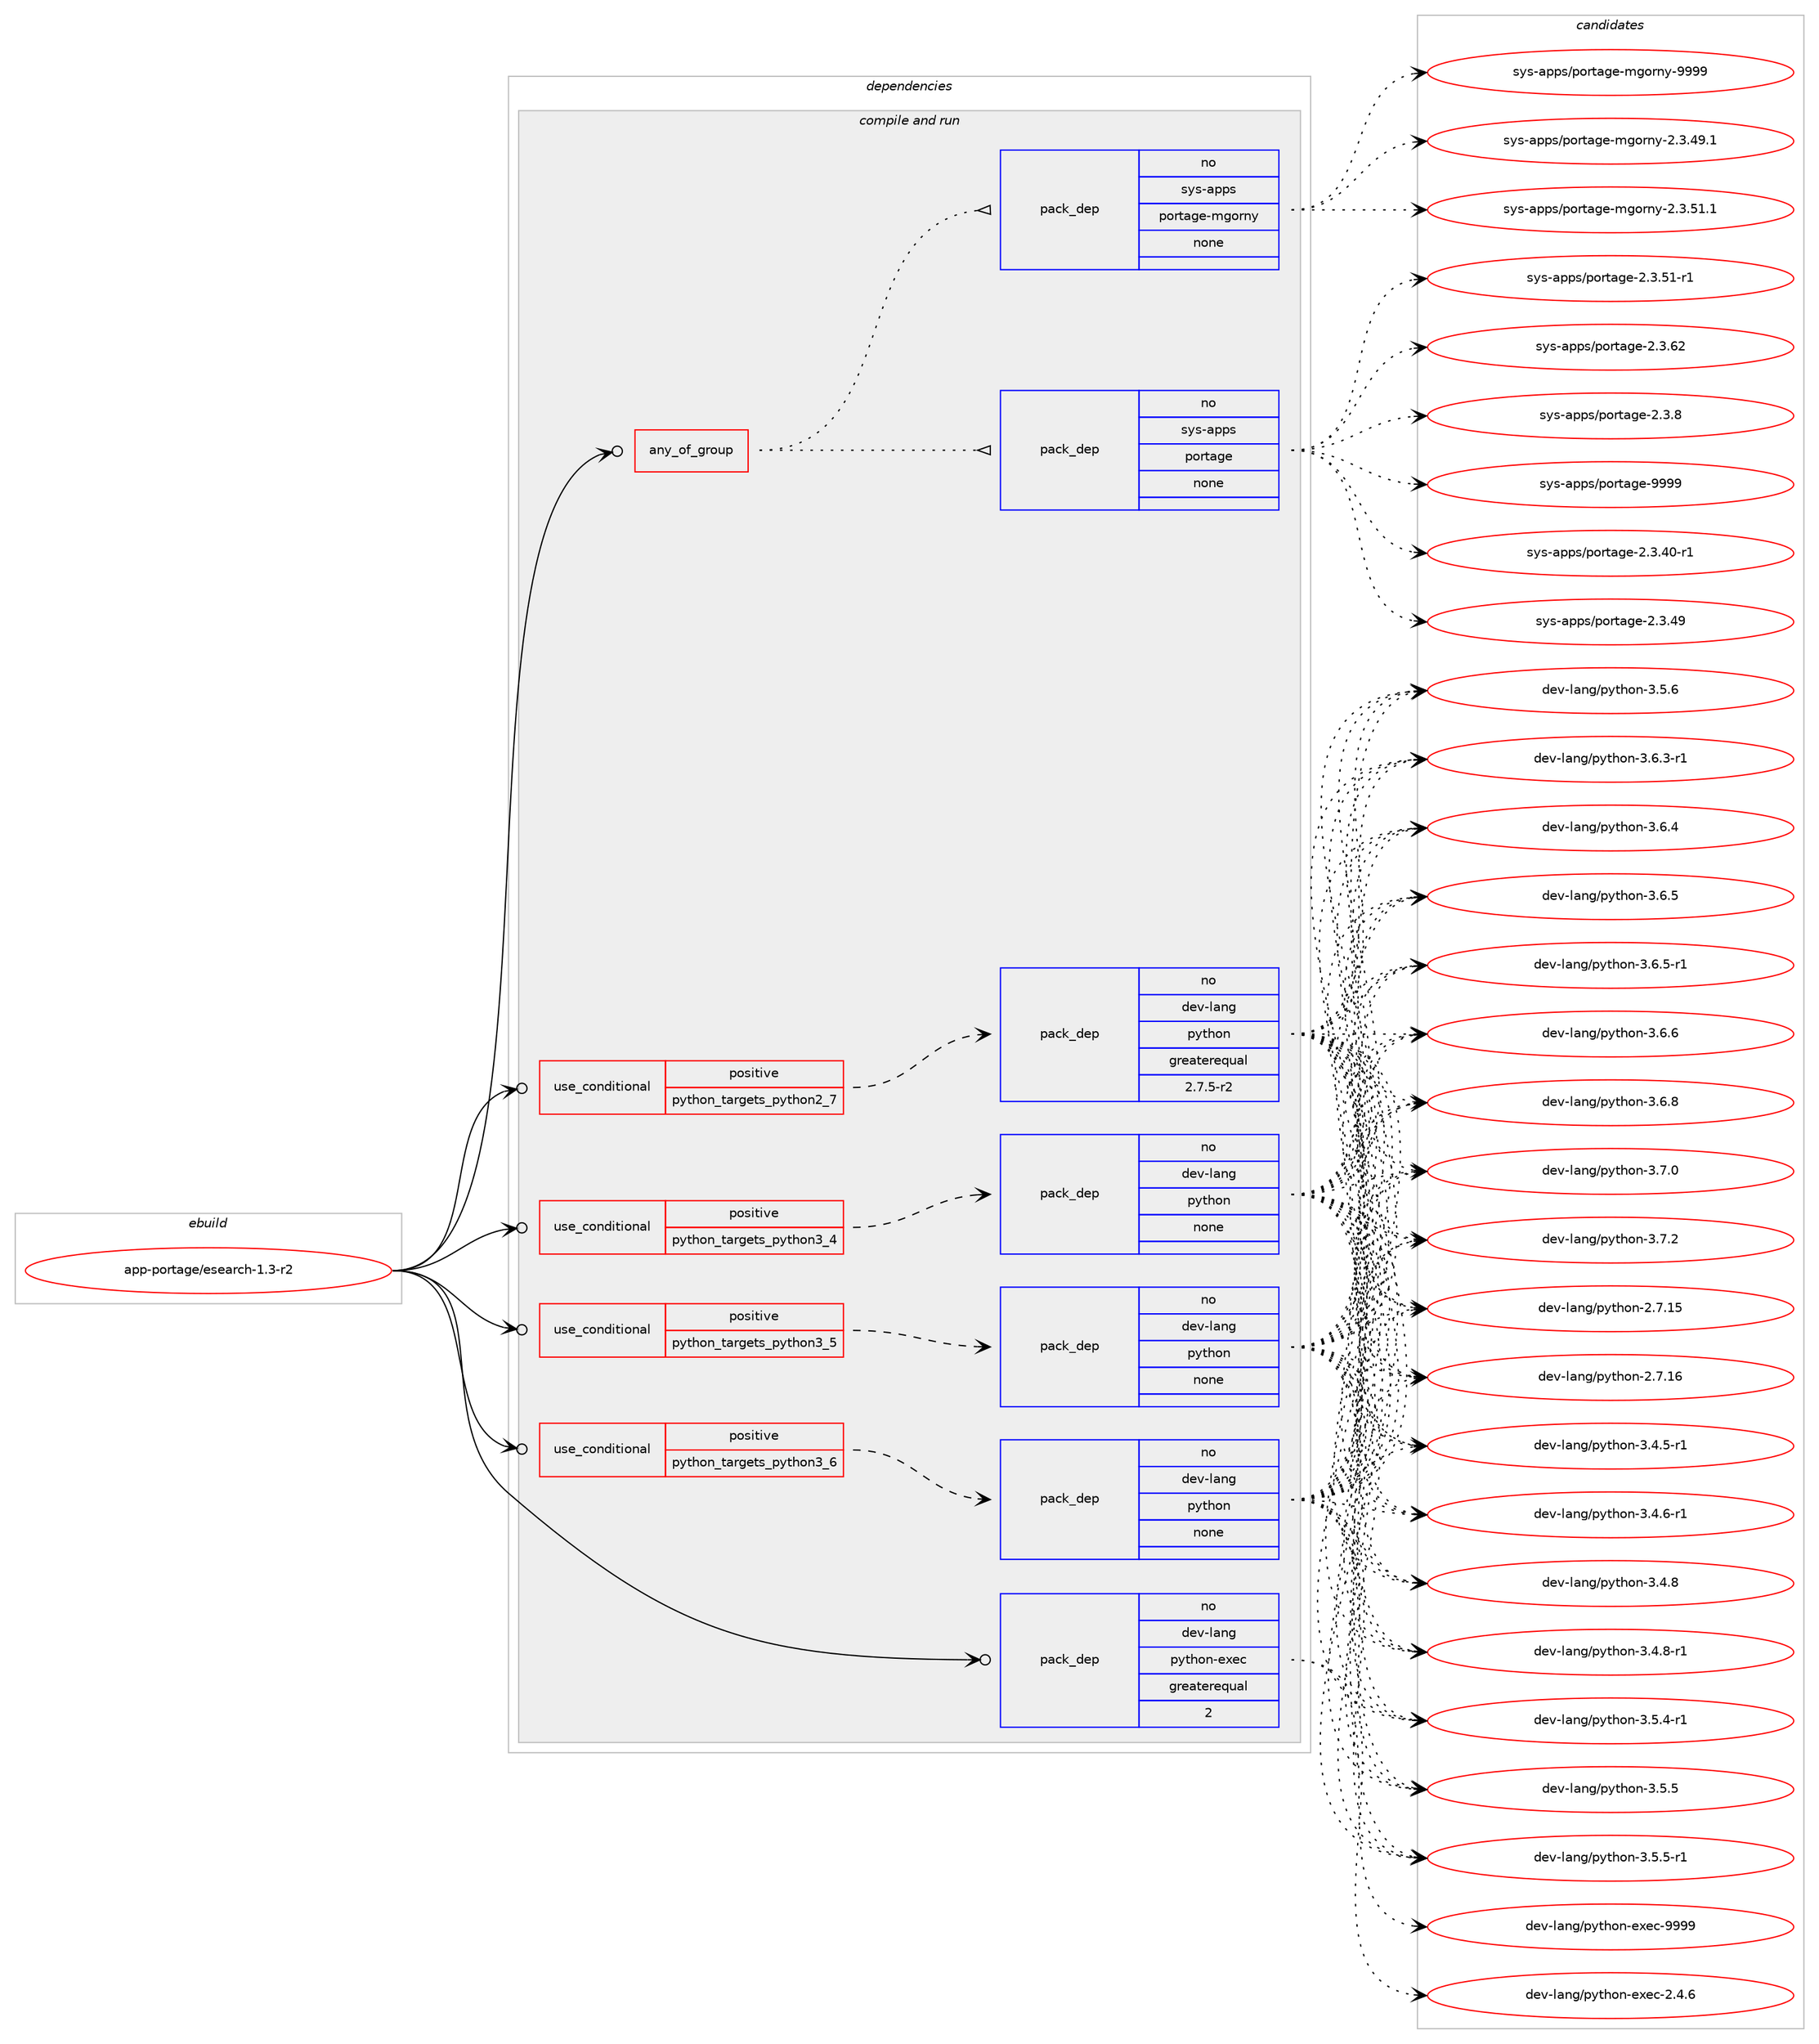 digraph prolog {

# *************
# Graph options
# *************

newrank=true;
concentrate=true;
compound=true;
graph [rankdir=LR,fontname=Helvetica,fontsize=10,ranksep=1.5];#, ranksep=2.5, nodesep=0.2];
edge  [arrowhead=vee];
node  [fontname=Helvetica,fontsize=10];

# **********
# The ebuild
# **********

subgraph cluster_leftcol {
color=gray;
rank=same;
label=<<i>ebuild</i>>;
id [label="app-portage/esearch-1.3-r2", color=red, width=4, href="../app-portage/esearch-1.3-r2.svg"];
}

# ****************
# The dependencies
# ****************

subgraph cluster_midcol {
color=gray;
label=<<i>dependencies</i>>;
subgraph cluster_compile {
fillcolor="#eeeeee";
style=filled;
label=<<i>compile</i>>;
}
subgraph cluster_compileandrun {
fillcolor="#eeeeee";
style=filled;
label=<<i>compile and run</i>>;
subgraph any19831 {
dependency1305361 [label=<<TABLE BORDER="0" CELLBORDER="1" CELLSPACING="0" CELLPADDING="4"><TR><TD CELLPADDING="10">any_of_group</TD></TR></TABLE>>, shape=none, color=red];subgraph pack930342 {
dependency1305362 [label=<<TABLE BORDER="0" CELLBORDER="1" CELLSPACING="0" CELLPADDING="4" WIDTH="220"><TR><TD ROWSPAN="6" CELLPADDING="30">pack_dep</TD></TR><TR><TD WIDTH="110">no</TD></TR><TR><TD>sys-apps</TD></TR><TR><TD>portage</TD></TR><TR><TD>none</TD></TR><TR><TD></TD></TR></TABLE>>, shape=none, color=blue];
}
dependency1305361:e -> dependency1305362:w [weight=20,style="dotted",arrowhead="oinv"];
subgraph pack930343 {
dependency1305363 [label=<<TABLE BORDER="0" CELLBORDER="1" CELLSPACING="0" CELLPADDING="4" WIDTH="220"><TR><TD ROWSPAN="6" CELLPADDING="30">pack_dep</TD></TR><TR><TD WIDTH="110">no</TD></TR><TR><TD>sys-apps</TD></TR><TR><TD>portage-mgorny</TD></TR><TR><TD>none</TD></TR><TR><TD></TD></TR></TABLE>>, shape=none, color=blue];
}
dependency1305361:e -> dependency1305363:w [weight=20,style="dotted",arrowhead="oinv"];
}
id:e -> dependency1305361:w [weight=20,style="solid",arrowhead="odotvee"];
subgraph cond354646 {
dependency1305364 [label=<<TABLE BORDER="0" CELLBORDER="1" CELLSPACING="0" CELLPADDING="4"><TR><TD ROWSPAN="3" CELLPADDING="10">use_conditional</TD></TR><TR><TD>positive</TD></TR><TR><TD>python_targets_python2_7</TD></TR></TABLE>>, shape=none, color=red];
subgraph pack930344 {
dependency1305365 [label=<<TABLE BORDER="0" CELLBORDER="1" CELLSPACING="0" CELLPADDING="4" WIDTH="220"><TR><TD ROWSPAN="6" CELLPADDING="30">pack_dep</TD></TR><TR><TD WIDTH="110">no</TD></TR><TR><TD>dev-lang</TD></TR><TR><TD>python</TD></TR><TR><TD>greaterequal</TD></TR><TR><TD>2.7.5-r2</TD></TR></TABLE>>, shape=none, color=blue];
}
dependency1305364:e -> dependency1305365:w [weight=20,style="dashed",arrowhead="vee"];
}
id:e -> dependency1305364:w [weight=20,style="solid",arrowhead="odotvee"];
subgraph cond354647 {
dependency1305366 [label=<<TABLE BORDER="0" CELLBORDER="1" CELLSPACING="0" CELLPADDING="4"><TR><TD ROWSPAN="3" CELLPADDING="10">use_conditional</TD></TR><TR><TD>positive</TD></TR><TR><TD>python_targets_python3_4</TD></TR></TABLE>>, shape=none, color=red];
subgraph pack930345 {
dependency1305367 [label=<<TABLE BORDER="0" CELLBORDER="1" CELLSPACING="0" CELLPADDING="4" WIDTH="220"><TR><TD ROWSPAN="6" CELLPADDING="30">pack_dep</TD></TR><TR><TD WIDTH="110">no</TD></TR><TR><TD>dev-lang</TD></TR><TR><TD>python</TD></TR><TR><TD>none</TD></TR><TR><TD></TD></TR></TABLE>>, shape=none, color=blue];
}
dependency1305366:e -> dependency1305367:w [weight=20,style="dashed",arrowhead="vee"];
}
id:e -> dependency1305366:w [weight=20,style="solid",arrowhead="odotvee"];
subgraph cond354648 {
dependency1305368 [label=<<TABLE BORDER="0" CELLBORDER="1" CELLSPACING="0" CELLPADDING="4"><TR><TD ROWSPAN="3" CELLPADDING="10">use_conditional</TD></TR><TR><TD>positive</TD></TR><TR><TD>python_targets_python3_5</TD></TR></TABLE>>, shape=none, color=red];
subgraph pack930346 {
dependency1305369 [label=<<TABLE BORDER="0" CELLBORDER="1" CELLSPACING="0" CELLPADDING="4" WIDTH="220"><TR><TD ROWSPAN="6" CELLPADDING="30">pack_dep</TD></TR><TR><TD WIDTH="110">no</TD></TR><TR><TD>dev-lang</TD></TR><TR><TD>python</TD></TR><TR><TD>none</TD></TR><TR><TD></TD></TR></TABLE>>, shape=none, color=blue];
}
dependency1305368:e -> dependency1305369:w [weight=20,style="dashed",arrowhead="vee"];
}
id:e -> dependency1305368:w [weight=20,style="solid",arrowhead="odotvee"];
subgraph cond354649 {
dependency1305370 [label=<<TABLE BORDER="0" CELLBORDER="1" CELLSPACING="0" CELLPADDING="4"><TR><TD ROWSPAN="3" CELLPADDING="10">use_conditional</TD></TR><TR><TD>positive</TD></TR><TR><TD>python_targets_python3_6</TD></TR></TABLE>>, shape=none, color=red];
subgraph pack930347 {
dependency1305371 [label=<<TABLE BORDER="0" CELLBORDER="1" CELLSPACING="0" CELLPADDING="4" WIDTH="220"><TR><TD ROWSPAN="6" CELLPADDING="30">pack_dep</TD></TR><TR><TD WIDTH="110">no</TD></TR><TR><TD>dev-lang</TD></TR><TR><TD>python</TD></TR><TR><TD>none</TD></TR><TR><TD></TD></TR></TABLE>>, shape=none, color=blue];
}
dependency1305370:e -> dependency1305371:w [weight=20,style="dashed",arrowhead="vee"];
}
id:e -> dependency1305370:w [weight=20,style="solid",arrowhead="odotvee"];
subgraph pack930348 {
dependency1305372 [label=<<TABLE BORDER="0" CELLBORDER="1" CELLSPACING="0" CELLPADDING="4" WIDTH="220"><TR><TD ROWSPAN="6" CELLPADDING="30">pack_dep</TD></TR><TR><TD WIDTH="110">no</TD></TR><TR><TD>dev-lang</TD></TR><TR><TD>python-exec</TD></TR><TR><TD>greaterequal</TD></TR><TR><TD>2</TD></TR></TABLE>>, shape=none, color=blue];
}
id:e -> dependency1305372:w [weight=20,style="solid",arrowhead="odotvee"];
}
subgraph cluster_run {
fillcolor="#eeeeee";
style=filled;
label=<<i>run</i>>;
}
}

# **************
# The candidates
# **************

subgraph cluster_choices {
rank=same;
color=gray;
label=<<i>candidates</i>>;

subgraph choice930342 {
color=black;
nodesep=1;
choice11512111545971121121154711211111411697103101455046514652484511449 [label="sys-apps/portage-2.3.40-r1", color=red, width=4,href="../sys-apps/portage-2.3.40-r1.svg"];
choice1151211154597112112115471121111141169710310145504651465257 [label="sys-apps/portage-2.3.49", color=red, width=4,href="../sys-apps/portage-2.3.49.svg"];
choice11512111545971121121154711211111411697103101455046514653494511449 [label="sys-apps/portage-2.3.51-r1", color=red, width=4,href="../sys-apps/portage-2.3.51-r1.svg"];
choice1151211154597112112115471121111141169710310145504651465450 [label="sys-apps/portage-2.3.62", color=red, width=4,href="../sys-apps/portage-2.3.62.svg"];
choice11512111545971121121154711211111411697103101455046514656 [label="sys-apps/portage-2.3.8", color=red, width=4,href="../sys-apps/portage-2.3.8.svg"];
choice115121115459711211211547112111114116971031014557575757 [label="sys-apps/portage-9999", color=red, width=4,href="../sys-apps/portage-9999.svg"];
dependency1305362:e -> choice11512111545971121121154711211111411697103101455046514652484511449:w [style=dotted,weight="100"];
dependency1305362:e -> choice1151211154597112112115471121111141169710310145504651465257:w [style=dotted,weight="100"];
dependency1305362:e -> choice11512111545971121121154711211111411697103101455046514653494511449:w [style=dotted,weight="100"];
dependency1305362:e -> choice1151211154597112112115471121111141169710310145504651465450:w [style=dotted,weight="100"];
dependency1305362:e -> choice11512111545971121121154711211111411697103101455046514656:w [style=dotted,weight="100"];
dependency1305362:e -> choice115121115459711211211547112111114116971031014557575757:w [style=dotted,weight="100"];
}
subgraph choice930343 {
color=black;
nodesep=1;
choice1151211154597112112115471121111141169710310145109103111114110121455046514652574649 [label="sys-apps/portage-mgorny-2.3.49.1", color=red, width=4,href="../sys-apps/portage-mgorny-2.3.49.1.svg"];
choice1151211154597112112115471121111141169710310145109103111114110121455046514653494649 [label="sys-apps/portage-mgorny-2.3.51.1", color=red, width=4,href="../sys-apps/portage-mgorny-2.3.51.1.svg"];
choice11512111545971121121154711211111411697103101451091031111141101214557575757 [label="sys-apps/portage-mgorny-9999", color=red, width=4,href="../sys-apps/portage-mgorny-9999.svg"];
dependency1305363:e -> choice1151211154597112112115471121111141169710310145109103111114110121455046514652574649:w [style=dotted,weight="100"];
dependency1305363:e -> choice1151211154597112112115471121111141169710310145109103111114110121455046514653494649:w [style=dotted,weight="100"];
dependency1305363:e -> choice11512111545971121121154711211111411697103101451091031111141101214557575757:w [style=dotted,weight="100"];
}
subgraph choice930344 {
color=black;
nodesep=1;
choice10010111845108971101034711212111610411111045504655464953 [label="dev-lang/python-2.7.15", color=red, width=4,href="../dev-lang/python-2.7.15.svg"];
choice10010111845108971101034711212111610411111045504655464954 [label="dev-lang/python-2.7.16", color=red, width=4,href="../dev-lang/python-2.7.16.svg"];
choice1001011184510897110103471121211161041111104551465246534511449 [label="dev-lang/python-3.4.5-r1", color=red, width=4,href="../dev-lang/python-3.4.5-r1.svg"];
choice1001011184510897110103471121211161041111104551465246544511449 [label="dev-lang/python-3.4.6-r1", color=red, width=4,href="../dev-lang/python-3.4.6-r1.svg"];
choice100101118451089711010347112121116104111110455146524656 [label="dev-lang/python-3.4.8", color=red, width=4,href="../dev-lang/python-3.4.8.svg"];
choice1001011184510897110103471121211161041111104551465246564511449 [label="dev-lang/python-3.4.8-r1", color=red, width=4,href="../dev-lang/python-3.4.8-r1.svg"];
choice1001011184510897110103471121211161041111104551465346524511449 [label="dev-lang/python-3.5.4-r1", color=red, width=4,href="../dev-lang/python-3.5.4-r1.svg"];
choice100101118451089711010347112121116104111110455146534653 [label="dev-lang/python-3.5.5", color=red, width=4,href="../dev-lang/python-3.5.5.svg"];
choice1001011184510897110103471121211161041111104551465346534511449 [label="dev-lang/python-3.5.5-r1", color=red, width=4,href="../dev-lang/python-3.5.5-r1.svg"];
choice100101118451089711010347112121116104111110455146534654 [label="dev-lang/python-3.5.6", color=red, width=4,href="../dev-lang/python-3.5.6.svg"];
choice1001011184510897110103471121211161041111104551465446514511449 [label="dev-lang/python-3.6.3-r1", color=red, width=4,href="../dev-lang/python-3.6.3-r1.svg"];
choice100101118451089711010347112121116104111110455146544652 [label="dev-lang/python-3.6.4", color=red, width=4,href="../dev-lang/python-3.6.4.svg"];
choice100101118451089711010347112121116104111110455146544653 [label="dev-lang/python-3.6.5", color=red, width=4,href="../dev-lang/python-3.6.5.svg"];
choice1001011184510897110103471121211161041111104551465446534511449 [label="dev-lang/python-3.6.5-r1", color=red, width=4,href="../dev-lang/python-3.6.5-r1.svg"];
choice100101118451089711010347112121116104111110455146544654 [label="dev-lang/python-3.6.6", color=red, width=4,href="../dev-lang/python-3.6.6.svg"];
choice100101118451089711010347112121116104111110455146544656 [label="dev-lang/python-3.6.8", color=red, width=4,href="../dev-lang/python-3.6.8.svg"];
choice100101118451089711010347112121116104111110455146554648 [label="dev-lang/python-3.7.0", color=red, width=4,href="../dev-lang/python-3.7.0.svg"];
choice100101118451089711010347112121116104111110455146554650 [label="dev-lang/python-3.7.2", color=red, width=4,href="../dev-lang/python-3.7.2.svg"];
dependency1305365:e -> choice10010111845108971101034711212111610411111045504655464953:w [style=dotted,weight="100"];
dependency1305365:e -> choice10010111845108971101034711212111610411111045504655464954:w [style=dotted,weight="100"];
dependency1305365:e -> choice1001011184510897110103471121211161041111104551465246534511449:w [style=dotted,weight="100"];
dependency1305365:e -> choice1001011184510897110103471121211161041111104551465246544511449:w [style=dotted,weight="100"];
dependency1305365:e -> choice100101118451089711010347112121116104111110455146524656:w [style=dotted,weight="100"];
dependency1305365:e -> choice1001011184510897110103471121211161041111104551465246564511449:w [style=dotted,weight="100"];
dependency1305365:e -> choice1001011184510897110103471121211161041111104551465346524511449:w [style=dotted,weight="100"];
dependency1305365:e -> choice100101118451089711010347112121116104111110455146534653:w [style=dotted,weight="100"];
dependency1305365:e -> choice1001011184510897110103471121211161041111104551465346534511449:w [style=dotted,weight="100"];
dependency1305365:e -> choice100101118451089711010347112121116104111110455146534654:w [style=dotted,weight="100"];
dependency1305365:e -> choice1001011184510897110103471121211161041111104551465446514511449:w [style=dotted,weight="100"];
dependency1305365:e -> choice100101118451089711010347112121116104111110455146544652:w [style=dotted,weight="100"];
dependency1305365:e -> choice100101118451089711010347112121116104111110455146544653:w [style=dotted,weight="100"];
dependency1305365:e -> choice1001011184510897110103471121211161041111104551465446534511449:w [style=dotted,weight="100"];
dependency1305365:e -> choice100101118451089711010347112121116104111110455146544654:w [style=dotted,weight="100"];
dependency1305365:e -> choice100101118451089711010347112121116104111110455146544656:w [style=dotted,weight="100"];
dependency1305365:e -> choice100101118451089711010347112121116104111110455146554648:w [style=dotted,weight="100"];
dependency1305365:e -> choice100101118451089711010347112121116104111110455146554650:w [style=dotted,weight="100"];
}
subgraph choice930345 {
color=black;
nodesep=1;
choice10010111845108971101034711212111610411111045504655464953 [label="dev-lang/python-2.7.15", color=red, width=4,href="../dev-lang/python-2.7.15.svg"];
choice10010111845108971101034711212111610411111045504655464954 [label="dev-lang/python-2.7.16", color=red, width=4,href="../dev-lang/python-2.7.16.svg"];
choice1001011184510897110103471121211161041111104551465246534511449 [label="dev-lang/python-3.4.5-r1", color=red, width=4,href="../dev-lang/python-3.4.5-r1.svg"];
choice1001011184510897110103471121211161041111104551465246544511449 [label="dev-lang/python-3.4.6-r1", color=red, width=4,href="../dev-lang/python-3.4.6-r1.svg"];
choice100101118451089711010347112121116104111110455146524656 [label="dev-lang/python-3.4.8", color=red, width=4,href="../dev-lang/python-3.4.8.svg"];
choice1001011184510897110103471121211161041111104551465246564511449 [label="dev-lang/python-3.4.8-r1", color=red, width=4,href="../dev-lang/python-3.4.8-r1.svg"];
choice1001011184510897110103471121211161041111104551465346524511449 [label="dev-lang/python-3.5.4-r1", color=red, width=4,href="../dev-lang/python-3.5.4-r1.svg"];
choice100101118451089711010347112121116104111110455146534653 [label="dev-lang/python-3.5.5", color=red, width=4,href="../dev-lang/python-3.5.5.svg"];
choice1001011184510897110103471121211161041111104551465346534511449 [label="dev-lang/python-3.5.5-r1", color=red, width=4,href="../dev-lang/python-3.5.5-r1.svg"];
choice100101118451089711010347112121116104111110455146534654 [label="dev-lang/python-3.5.6", color=red, width=4,href="../dev-lang/python-3.5.6.svg"];
choice1001011184510897110103471121211161041111104551465446514511449 [label="dev-lang/python-3.6.3-r1", color=red, width=4,href="../dev-lang/python-3.6.3-r1.svg"];
choice100101118451089711010347112121116104111110455146544652 [label="dev-lang/python-3.6.4", color=red, width=4,href="../dev-lang/python-3.6.4.svg"];
choice100101118451089711010347112121116104111110455146544653 [label="dev-lang/python-3.6.5", color=red, width=4,href="../dev-lang/python-3.6.5.svg"];
choice1001011184510897110103471121211161041111104551465446534511449 [label="dev-lang/python-3.6.5-r1", color=red, width=4,href="../dev-lang/python-3.6.5-r1.svg"];
choice100101118451089711010347112121116104111110455146544654 [label="dev-lang/python-3.6.6", color=red, width=4,href="../dev-lang/python-3.6.6.svg"];
choice100101118451089711010347112121116104111110455146544656 [label="dev-lang/python-3.6.8", color=red, width=4,href="../dev-lang/python-3.6.8.svg"];
choice100101118451089711010347112121116104111110455146554648 [label="dev-lang/python-3.7.0", color=red, width=4,href="../dev-lang/python-3.7.0.svg"];
choice100101118451089711010347112121116104111110455146554650 [label="dev-lang/python-3.7.2", color=red, width=4,href="../dev-lang/python-3.7.2.svg"];
dependency1305367:e -> choice10010111845108971101034711212111610411111045504655464953:w [style=dotted,weight="100"];
dependency1305367:e -> choice10010111845108971101034711212111610411111045504655464954:w [style=dotted,weight="100"];
dependency1305367:e -> choice1001011184510897110103471121211161041111104551465246534511449:w [style=dotted,weight="100"];
dependency1305367:e -> choice1001011184510897110103471121211161041111104551465246544511449:w [style=dotted,weight="100"];
dependency1305367:e -> choice100101118451089711010347112121116104111110455146524656:w [style=dotted,weight="100"];
dependency1305367:e -> choice1001011184510897110103471121211161041111104551465246564511449:w [style=dotted,weight="100"];
dependency1305367:e -> choice1001011184510897110103471121211161041111104551465346524511449:w [style=dotted,weight="100"];
dependency1305367:e -> choice100101118451089711010347112121116104111110455146534653:w [style=dotted,weight="100"];
dependency1305367:e -> choice1001011184510897110103471121211161041111104551465346534511449:w [style=dotted,weight="100"];
dependency1305367:e -> choice100101118451089711010347112121116104111110455146534654:w [style=dotted,weight="100"];
dependency1305367:e -> choice1001011184510897110103471121211161041111104551465446514511449:w [style=dotted,weight="100"];
dependency1305367:e -> choice100101118451089711010347112121116104111110455146544652:w [style=dotted,weight="100"];
dependency1305367:e -> choice100101118451089711010347112121116104111110455146544653:w [style=dotted,weight="100"];
dependency1305367:e -> choice1001011184510897110103471121211161041111104551465446534511449:w [style=dotted,weight="100"];
dependency1305367:e -> choice100101118451089711010347112121116104111110455146544654:w [style=dotted,weight="100"];
dependency1305367:e -> choice100101118451089711010347112121116104111110455146544656:w [style=dotted,weight="100"];
dependency1305367:e -> choice100101118451089711010347112121116104111110455146554648:w [style=dotted,weight="100"];
dependency1305367:e -> choice100101118451089711010347112121116104111110455146554650:w [style=dotted,weight="100"];
}
subgraph choice930346 {
color=black;
nodesep=1;
choice10010111845108971101034711212111610411111045504655464953 [label="dev-lang/python-2.7.15", color=red, width=4,href="../dev-lang/python-2.7.15.svg"];
choice10010111845108971101034711212111610411111045504655464954 [label="dev-lang/python-2.7.16", color=red, width=4,href="../dev-lang/python-2.7.16.svg"];
choice1001011184510897110103471121211161041111104551465246534511449 [label="dev-lang/python-3.4.5-r1", color=red, width=4,href="../dev-lang/python-3.4.5-r1.svg"];
choice1001011184510897110103471121211161041111104551465246544511449 [label="dev-lang/python-3.4.6-r1", color=red, width=4,href="../dev-lang/python-3.4.6-r1.svg"];
choice100101118451089711010347112121116104111110455146524656 [label="dev-lang/python-3.4.8", color=red, width=4,href="../dev-lang/python-3.4.8.svg"];
choice1001011184510897110103471121211161041111104551465246564511449 [label="dev-lang/python-3.4.8-r1", color=red, width=4,href="../dev-lang/python-3.4.8-r1.svg"];
choice1001011184510897110103471121211161041111104551465346524511449 [label="dev-lang/python-3.5.4-r1", color=red, width=4,href="../dev-lang/python-3.5.4-r1.svg"];
choice100101118451089711010347112121116104111110455146534653 [label="dev-lang/python-3.5.5", color=red, width=4,href="../dev-lang/python-3.5.5.svg"];
choice1001011184510897110103471121211161041111104551465346534511449 [label="dev-lang/python-3.5.5-r1", color=red, width=4,href="../dev-lang/python-3.5.5-r1.svg"];
choice100101118451089711010347112121116104111110455146534654 [label="dev-lang/python-3.5.6", color=red, width=4,href="../dev-lang/python-3.5.6.svg"];
choice1001011184510897110103471121211161041111104551465446514511449 [label="dev-lang/python-3.6.3-r1", color=red, width=4,href="../dev-lang/python-3.6.3-r1.svg"];
choice100101118451089711010347112121116104111110455146544652 [label="dev-lang/python-3.6.4", color=red, width=4,href="../dev-lang/python-3.6.4.svg"];
choice100101118451089711010347112121116104111110455146544653 [label="dev-lang/python-3.6.5", color=red, width=4,href="../dev-lang/python-3.6.5.svg"];
choice1001011184510897110103471121211161041111104551465446534511449 [label="dev-lang/python-3.6.5-r1", color=red, width=4,href="../dev-lang/python-3.6.5-r1.svg"];
choice100101118451089711010347112121116104111110455146544654 [label="dev-lang/python-3.6.6", color=red, width=4,href="../dev-lang/python-3.6.6.svg"];
choice100101118451089711010347112121116104111110455146544656 [label="dev-lang/python-3.6.8", color=red, width=4,href="../dev-lang/python-3.6.8.svg"];
choice100101118451089711010347112121116104111110455146554648 [label="dev-lang/python-3.7.0", color=red, width=4,href="../dev-lang/python-3.7.0.svg"];
choice100101118451089711010347112121116104111110455146554650 [label="dev-lang/python-3.7.2", color=red, width=4,href="../dev-lang/python-3.7.2.svg"];
dependency1305369:e -> choice10010111845108971101034711212111610411111045504655464953:w [style=dotted,weight="100"];
dependency1305369:e -> choice10010111845108971101034711212111610411111045504655464954:w [style=dotted,weight="100"];
dependency1305369:e -> choice1001011184510897110103471121211161041111104551465246534511449:w [style=dotted,weight="100"];
dependency1305369:e -> choice1001011184510897110103471121211161041111104551465246544511449:w [style=dotted,weight="100"];
dependency1305369:e -> choice100101118451089711010347112121116104111110455146524656:w [style=dotted,weight="100"];
dependency1305369:e -> choice1001011184510897110103471121211161041111104551465246564511449:w [style=dotted,weight="100"];
dependency1305369:e -> choice1001011184510897110103471121211161041111104551465346524511449:w [style=dotted,weight="100"];
dependency1305369:e -> choice100101118451089711010347112121116104111110455146534653:w [style=dotted,weight="100"];
dependency1305369:e -> choice1001011184510897110103471121211161041111104551465346534511449:w [style=dotted,weight="100"];
dependency1305369:e -> choice100101118451089711010347112121116104111110455146534654:w [style=dotted,weight="100"];
dependency1305369:e -> choice1001011184510897110103471121211161041111104551465446514511449:w [style=dotted,weight="100"];
dependency1305369:e -> choice100101118451089711010347112121116104111110455146544652:w [style=dotted,weight="100"];
dependency1305369:e -> choice100101118451089711010347112121116104111110455146544653:w [style=dotted,weight="100"];
dependency1305369:e -> choice1001011184510897110103471121211161041111104551465446534511449:w [style=dotted,weight="100"];
dependency1305369:e -> choice100101118451089711010347112121116104111110455146544654:w [style=dotted,weight="100"];
dependency1305369:e -> choice100101118451089711010347112121116104111110455146544656:w [style=dotted,weight="100"];
dependency1305369:e -> choice100101118451089711010347112121116104111110455146554648:w [style=dotted,weight="100"];
dependency1305369:e -> choice100101118451089711010347112121116104111110455146554650:w [style=dotted,weight="100"];
}
subgraph choice930347 {
color=black;
nodesep=1;
choice10010111845108971101034711212111610411111045504655464953 [label="dev-lang/python-2.7.15", color=red, width=4,href="../dev-lang/python-2.7.15.svg"];
choice10010111845108971101034711212111610411111045504655464954 [label="dev-lang/python-2.7.16", color=red, width=4,href="../dev-lang/python-2.7.16.svg"];
choice1001011184510897110103471121211161041111104551465246534511449 [label="dev-lang/python-3.4.5-r1", color=red, width=4,href="../dev-lang/python-3.4.5-r1.svg"];
choice1001011184510897110103471121211161041111104551465246544511449 [label="dev-lang/python-3.4.6-r1", color=red, width=4,href="../dev-lang/python-3.4.6-r1.svg"];
choice100101118451089711010347112121116104111110455146524656 [label="dev-lang/python-3.4.8", color=red, width=4,href="../dev-lang/python-3.4.8.svg"];
choice1001011184510897110103471121211161041111104551465246564511449 [label="dev-lang/python-3.4.8-r1", color=red, width=4,href="../dev-lang/python-3.4.8-r1.svg"];
choice1001011184510897110103471121211161041111104551465346524511449 [label="dev-lang/python-3.5.4-r1", color=red, width=4,href="../dev-lang/python-3.5.4-r1.svg"];
choice100101118451089711010347112121116104111110455146534653 [label="dev-lang/python-3.5.5", color=red, width=4,href="../dev-lang/python-3.5.5.svg"];
choice1001011184510897110103471121211161041111104551465346534511449 [label="dev-lang/python-3.5.5-r1", color=red, width=4,href="../dev-lang/python-3.5.5-r1.svg"];
choice100101118451089711010347112121116104111110455146534654 [label="dev-lang/python-3.5.6", color=red, width=4,href="../dev-lang/python-3.5.6.svg"];
choice1001011184510897110103471121211161041111104551465446514511449 [label="dev-lang/python-3.6.3-r1", color=red, width=4,href="../dev-lang/python-3.6.3-r1.svg"];
choice100101118451089711010347112121116104111110455146544652 [label="dev-lang/python-3.6.4", color=red, width=4,href="../dev-lang/python-3.6.4.svg"];
choice100101118451089711010347112121116104111110455146544653 [label="dev-lang/python-3.6.5", color=red, width=4,href="../dev-lang/python-3.6.5.svg"];
choice1001011184510897110103471121211161041111104551465446534511449 [label="dev-lang/python-3.6.5-r1", color=red, width=4,href="../dev-lang/python-3.6.5-r1.svg"];
choice100101118451089711010347112121116104111110455146544654 [label="dev-lang/python-3.6.6", color=red, width=4,href="../dev-lang/python-3.6.6.svg"];
choice100101118451089711010347112121116104111110455146544656 [label="dev-lang/python-3.6.8", color=red, width=4,href="../dev-lang/python-3.6.8.svg"];
choice100101118451089711010347112121116104111110455146554648 [label="dev-lang/python-3.7.0", color=red, width=4,href="../dev-lang/python-3.7.0.svg"];
choice100101118451089711010347112121116104111110455146554650 [label="dev-lang/python-3.7.2", color=red, width=4,href="../dev-lang/python-3.7.2.svg"];
dependency1305371:e -> choice10010111845108971101034711212111610411111045504655464953:w [style=dotted,weight="100"];
dependency1305371:e -> choice10010111845108971101034711212111610411111045504655464954:w [style=dotted,weight="100"];
dependency1305371:e -> choice1001011184510897110103471121211161041111104551465246534511449:w [style=dotted,weight="100"];
dependency1305371:e -> choice1001011184510897110103471121211161041111104551465246544511449:w [style=dotted,weight="100"];
dependency1305371:e -> choice100101118451089711010347112121116104111110455146524656:w [style=dotted,weight="100"];
dependency1305371:e -> choice1001011184510897110103471121211161041111104551465246564511449:w [style=dotted,weight="100"];
dependency1305371:e -> choice1001011184510897110103471121211161041111104551465346524511449:w [style=dotted,weight="100"];
dependency1305371:e -> choice100101118451089711010347112121116104111110455146534653:w [style=dotted,weight="100"];
dependency1305371:e -> choice1001011184510897110103471121211161041111104551465346534511449:w [style=dotted,weight="100"];
dependency1305371:e -> choice100101118451089711010347112121116104111110455146534654:w [style=dotted,weight="100"];
dependency1305371:e -> choice1001011184510897110103471121211161041111104551465446514511449:w [style=dotted,weight="100"];
dependency1305371:e -> choice100101118451089711010347112121116104111110455146544652:w [style=dotted,weight="100"];
dependency1305371:e -> choice100101118451089711010347112121116104111110455146544653:w [style=dotted,weight="100"];
dependency1305371:e -> choice1001011184510897110103471121211161041111104551465446534511449:w [style=dotted,weight="100"];
dependency1305371:e -> choice100101118451089711010347112121116104111110455146544654:w [style=dotted,weight="100"];
dependency1305371:e -> choice100101118451089711010347112121116104111110455146544656:w [style=dotted,weight="100"];
dependency1305371:e -> choice100101118451089711010347112121116104111110455146554648:w [style=dotted,weight="100"];
dependency1305371:e -> choice100101118451089711010347112121116104111110455146554650:w [style=dotted,weight="100"];
}
subgraph choice930348 {
color=black;
nodesep=1;
choice1001011184510897110103471121211161041111104510112010199455046524654 [label="dev-lang/python-exec-2.4.6", color=red, width=4,href="../dev-lang/python-exec-2.4.6.svg"];
choice10010111845108971101034711212111610411111045101120101994557575757 [label="dev-lang/python-exec-9999", color=red, width=4,href="../dev-lang/python-exec-9999.svg"];
dependency1305372:e -> choice1001011184510897110103471121211161041111104510112010199455046524654:w [style=dotted,weight="100"];
dependency1305372:e -> choice10010111845108971101034711212111610411111045101120101994557575757:w [style=dotted,weight="100"];
}
}

}
